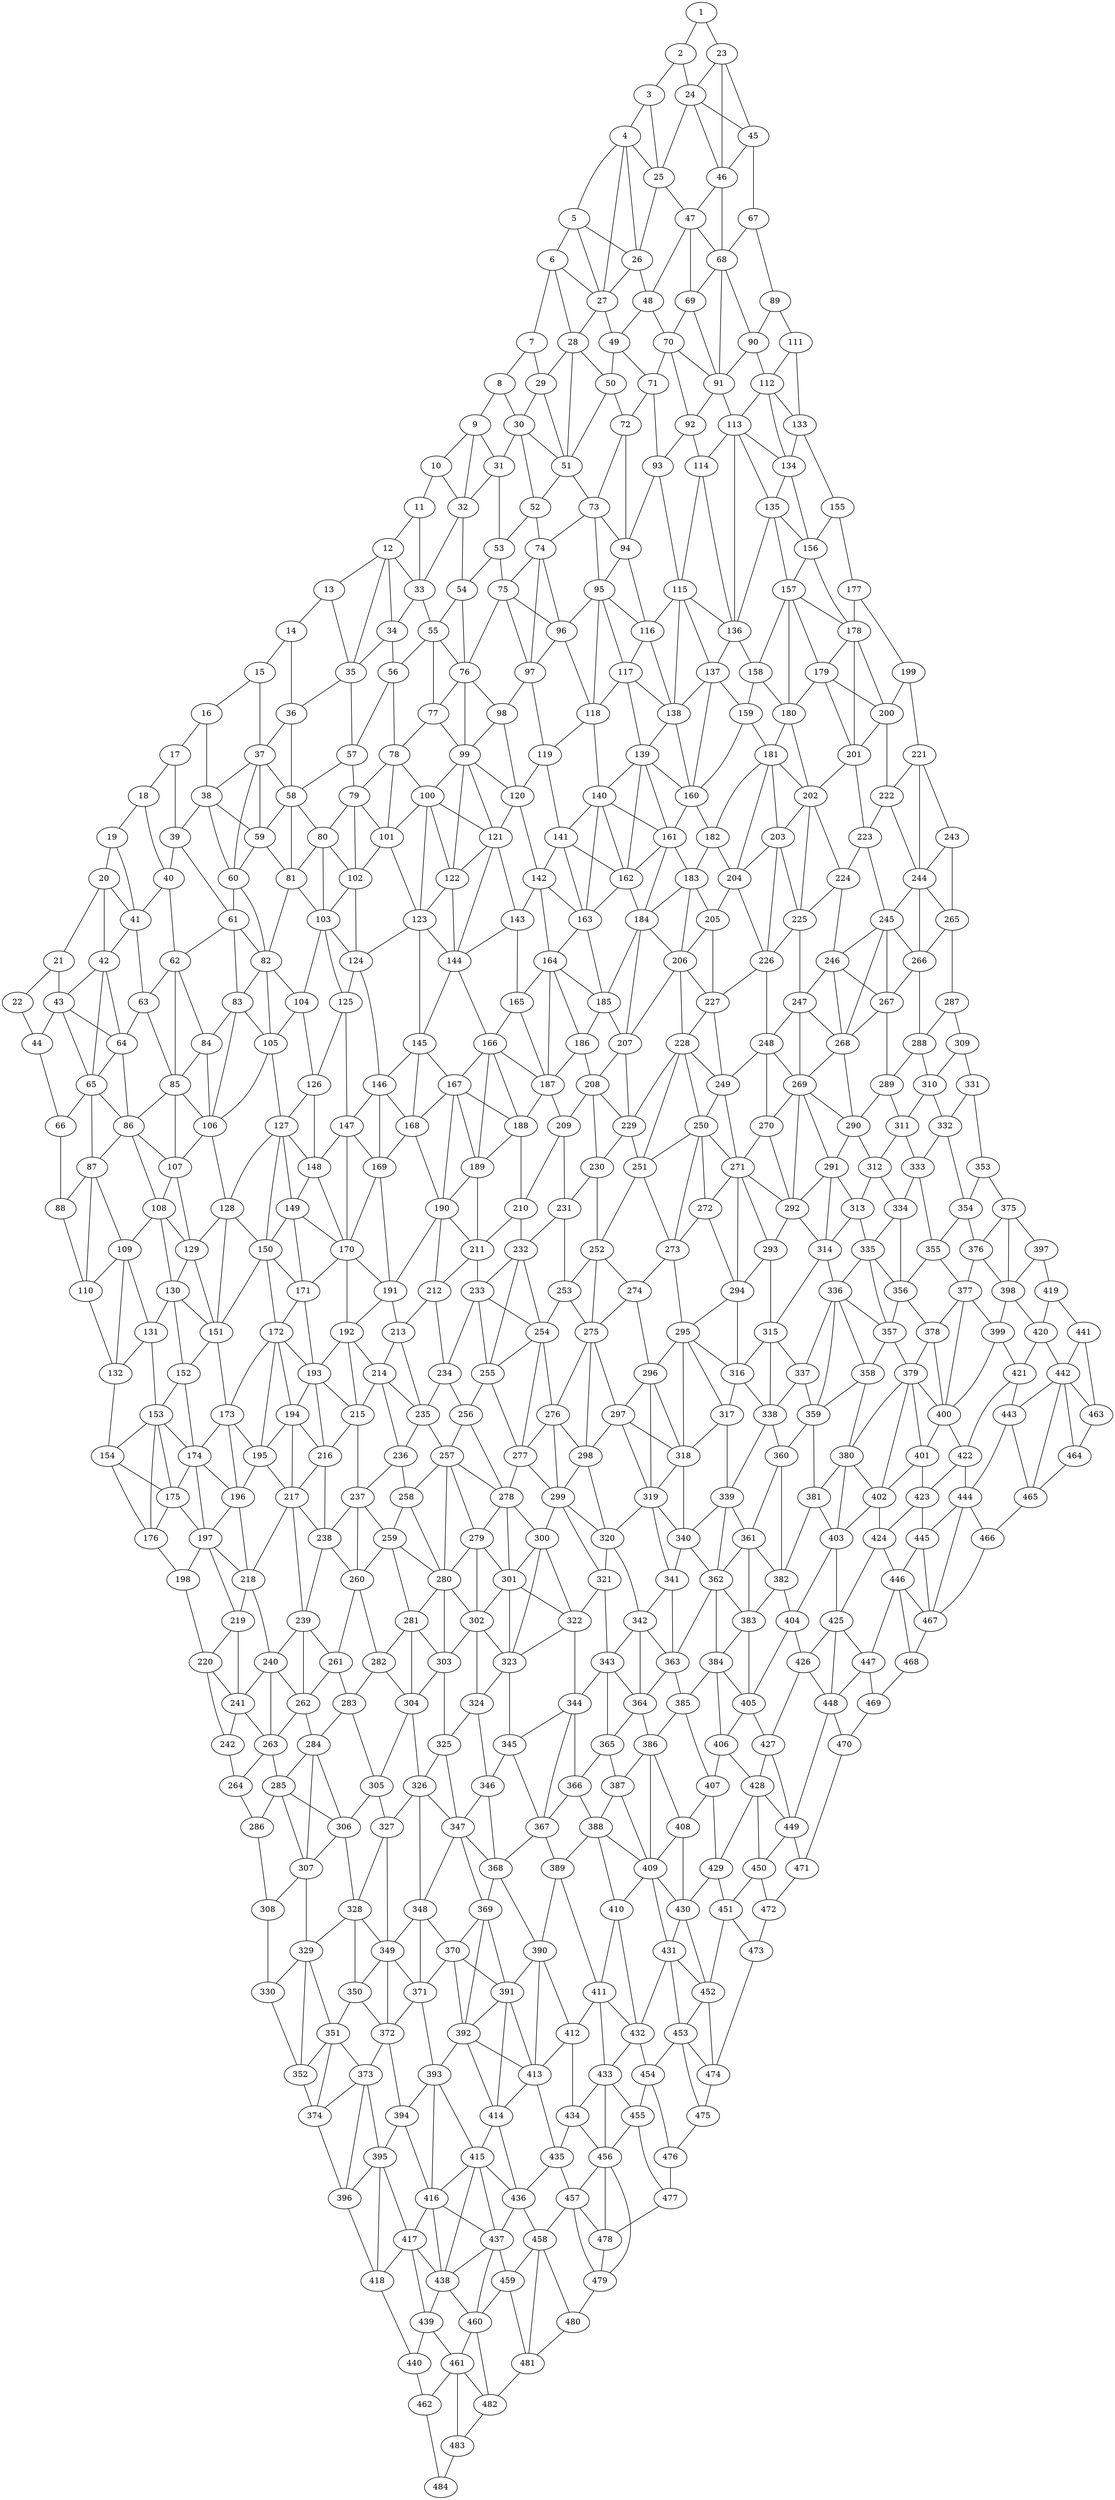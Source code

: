 graph graphname {1--2
1--23
2--3
2--24
3--4
3--25
4--5
4--25
4--26
4--27
5--6
5--26
5--27
6--7
6--27
6--28
7--8
7--29
8--9
8--30
9--10
9--31
9--32
10--11
10--32
11--12
11--33
12--13
12--33
12--34
12--35
13--14
13--35
14--15
14--36
15--16
15--37
16--17
16--38
17--18
17--39
18--19
18--40
19--20
19--41
20--21
20--41
20--42
21--22
21--43
22--44
23--24
23--45
23--46
24--25
24--45
24--46
25--26
25--47
26--27
26--48
27--28
27--49
28--29
28--50
28--51
29--30
29--51
30--31
30--51
30--52
31--32
31--53
32--33
32--54
33--34
33--55
34--35
34--56
35--36
35--57
36--37
36--58
37--38
37--58
37--59
37--60
38--39
38--59
38--60
39--40
39--61
40--41
40--62
41--42
41--63
42--43
42--64
42--65
43--44
43--64
43--65
44--66
45--46
45--67
46--47
46--68
47--48
47--68
47--69
48--49
48--70
49--50
49--71
50--51
50--72
51--52
51--73
52--53
52--74
53--54
53--75
54--55
54--76
55--56
55--76
55--77
56--57
56--78
57--58
57--79
58--59
58--80
58--81
59--60
59--81
60--61
60--82
61--62
61--82
61--83
62--63
62--84
62--85
63--64
63--85
64--65
64--86
65--66
65--86
65--87
66--88
67--68
67--89
68--69
68--90
68--91
69--70
69--91
70--71
70--91
70--92
71--72
71--93
72--73
72--94
73--74
73--94
73--95
74--75
74--96
74--97
75--76
75--96
75--97
76--77
76--98
76--99
77--78
77--99
78--79
78--100
78--101
79--80
79--101
79--102
80--81
80--102
80--103
81--82
81--103
82--83
82--104
82--105
83--84
83--105
83--106
84--85
84--106
85--86
85--106
85--107
86--87
86--107
86--108
87--88
87--109
87--110
88--110
89--90
89--111
90--91
90--112
91--92
91--113
92--93
92--114
93--94
93--115
94--95
94--116
95--96
95--116
95--117
95--118
96--97
96--118
97--98
97--119
98--99
98--120
99--100
99--120
99--121
99--122
100--101
100--121
100--122
100--123
101--102
101--123
102--103
102--124
103--104
103--124
103--125
104--105
104--126
105--106
105--127
106--107
106--128
107--108
107--129
108--109
108--129
108--130
109--110
109--131
109--132
110--132
111--112
111--133
112--113
112--133
112--134
113--114
113--134
113--135
113--136
114--115
114--136
115--116
115--136
115--137
115--138
116--117
116--138
117--118
117--138
117--139
118--119
118--140
119--120
119--141
120--121
120--142
121--122
121--143
121--144
122--123
122--144
123--124
123--144
123--145
124--125
124--146
125--126
125--147
126--127
126--148
127--128
127--148
127--149
127--150
128--129
128--150
128--151
129--130
129--151
130--131
130--151
130--152
131--132
131--153
132--154
133--134
133--155
134--135
134--156
135--136
135--156
135--157
136--137
136--158
137--138
137--159
137--160
138--139
138--160
139--140
139--160
139--161
139--162
140--141
140--161
140--162
140--163
141--142
141--162
141--163
142--143
142--163
142--164
143--144
143--165
144--145
144--166
145--146
145--167
145--168
146--147
146--168
146--169
147--148
147--169
147--170
148--149
148--170
149--150
149--170
149--171
150--151
150--171
150--172
151--152
151--173
152--153
152--174
153--154
153--174
153--175
153--176
154--175
154--176
155--156
155--177
156--157
156--178
157--158
157--178
157--179
157--180
158--159
158--180
159--160
159--181
160--161
160--182
161--162
161--183
161--184
162--163
162--184
163--164
163--185
164--165
164--185
164--186
164--187
165--166
165--187
166--167
166--187
166--188
166--189
167--168
167--188
167--189
167--190
168--169
168--190
169--170
169--191
170--171
170--191
170--192
171--172
171--193
172--173
172--193
172--194
172--195
173--174
173--195
173--196
174--175
174--196
174--197
175--176
175--197
176--198
177--178
177--199
178--179
178--200
178--201
179--180
179--200
179--201
180--181
180--202
181--182
181--202
181--203
181--204
182--183
182--204
183--184
183--205
183--206
184--185
184--206
184--207
185--186
185--207
186--187
186--208
187--188
187--209
188--189
188--210
189--190
189--211
190--191
190--211
190--212
191--192
191--213
192--193
192--214
192--215
193--194
193--215
193--216
194--195
194--216
194--217
195--196
195--217
196--197
196--218
197--198
197--218
197--219
198--220
199--200
199--221
200--201
200--222
201--202
201--223
202--203
202--224
202--225
203--204
203--225
203--226
204--205
204--226
205--206
205--227
206--207
206--227
206--228
207--208
207--229
208--209
208--229
208--230
209--210
209--231
210--211
210--232
211--212
211--233
212--213
212--234
213--214
213--235
214--215
214--235
214--236
215--216
215--237
216--217
216--238
217--218
217--238
217--239
218--219
218--240
219--220
219--241
220--241
220--242
221--222
221--243
221--244
222--223
222--244
223--224
223--245
224--225
224--246
225--226
225--247
226--227
226--248
227--228
227--249
228--229
228--249
228--250
228--251
229--230
229--251
230--231
230--252
231--232
231--253
232--233
232--254
232--255
233--234
233--254
233--255
234--235
234--256
235--236
235--257
236--237
236--258
237--238
237--259
237--260
238--239
238--260
239--240
239--261
239--262
240--241
240--262
240--263
241--242
241--263
242--264
243--244
243--265
244--245
244--265
244--266
245--246
245--266
245--267
245--268
246--247
246--267
246--268
247--248
247--268
247--269
248--249
248--269
248--270
249--250
249--271
250--251
250--271
250--272
250--273
251--252
251--273
252--253
252--274
252--275
253--254
253--275
254--255
254--276
254--277
255--256
255--277
256--257
256--278
257--258
257--278
257--279
257--280
258--259
258--280
259--260
259--280
259--281
260--261
260--282
261--262
261--283
262--263
262--284
263--264
263--285
264--286
265--266
265--287
266--267
266--288
267--268
267--289
268--269
268--290
269--270
269--290
269--291
269--292
270--271
270--292
271--272
271--292
271--293
271--294
272--273
272--294
273--274
273--295
274--275
274--296
275--276
275--297
275--298
276--277
276--298
276--299
277--278
277--299
278--279
278--300
278--301
279--280
279--301
279--302
280--281
280--302
280--303
281--282
281--303
281--304
282--283
282--304
283--284
283--305
284--285
284--306
284--307
285--286
285--306
285--307
286--308
287--288
287--309
288--289
288--310
289--290
289--311
290--291
290--312
291--292
291--313
291--314
292--293
292--314
293--294
293--315
294--295
294--316
295--296
295--316
295--317
295--318
296--297
296--318
296--319
297--298
297--318
297--319
298--299
298--320
299--300
299--320
299--321
300--301
300--322
300--323
301--302
301--322
301--323
302--303
302--323
302--324
303--304
303--325
304--305
304--326
305--306
305--327
306--307
306--328
307--308
307--329
308--330
309--310
309--331
310--311
310--332
311--312
311--333
312--313
312--334
313--314
313--335
314--315
314--336
315--316
315--337
315--338
316--317
316--338
317--318
317--339
318--319
318--340
319--320
319--340
319--341
320--321
320--342
321--322
321--343
322--323
322--344
323--324
323--345
324--325
324--346
325--326
325--347
326--327
326--347
326--348
327--328
327--349
328--329
328--349
328--350
329--330
329--351
329--352
330--352
331--332
331--353
332--333
332--354
333--334
333--355
334--335
334--356
335--336
335--356
335--357
336--337
336--357
336--358
336--359
337--338
337--359
338--339
338--360
339--340
339--361
339--362
340--341
340--362
341--342
341--363
342--343
342--363
342--364
343--344
343--364
343--365
344--345
344--366
344--367
345--346
345--367
346--347
346--368
347--348
347--368
347--369
348--349
348--370
348--371
349--350
349--371
349--372
350--351
350--372
351--352
351--373
351--374
352--374
353--354
353--375
354--355
354--376
355--356
355--377
356--357
356--378
357--358
357--379
358--359
358--380
359--360
359--381
360--361
360--382
361--362
361--382
361--383
362--363
362--383
362--384
363--364
363--385
364--365
364--386
365--366
365--387
366--367
366--388
367--368
367--389
368--369
368--390
369--370
369--391
369--392
370--371
370--391
370--392
371--372
371--393
372--373
372--394
373--374
373--395
373--396
374--396
375--376
375--397
375--398
376--377
376--398
377--378
377--399
377--400
378--379
378--400
379--380
379--400
379--401
379--402
380--381
380--402
380--403
381--382
381--403
382--383
382--404
383--384
383--405
384--385
384--405
384--406
385--386
385--407
386--387
386--408
386--409
387--388
387--409
388--389
388--409
388--410
389--390
389--411
390--391
390--412
390--413
391--392
391--413
391--414
392--393
392--413
392--414
393--394
393--415
393--416
394--395
394--416
395--396
395--417
395--418
396--418
397--398
397--419
398--399
398--420
399--400
399--421
400--401
400--422
401--402
401--423
402--403
402--424
403--404
403--425
404--405
404--426
405--406
405--427
406--407
406--428
407--408
407--429
408--409
408--430
409--410
409--430
409--431
410--411
410--432
411--412
411--432
411--433
412--413
412--434
413--414
413--435
414--415
414--436
415--416
415--436
415--437
415--438
416--417
416--437
416--438
417--418
417--438
417--439
418--440
419--420
419--441
420--421
420--442
421--422
421--443
422--423
422--444
423--424
423--445
424--425
424--446
425--426
425--447
425--448
426--427
426--448
427--428
427--449
428--429
428--449
428--450
429--430
429--451
430--431
430--452
431--432
431--452
431--453
432--433
432--454
433--434
433--455
433--456
434--435
434--456
435--436
435--457
436--437
436--458
437--438
437--459
437--460
438--439
438--460
439--440
439--461
440--462
441--442
441--463
442--443
442--463
442--464
442--465
443--444
443--465
444--445
444--466
444--467
445--446
445--467
446--447
446--467
446--468
447--448
447--469
448--449
448--470
449--450
449--471
450--451
450--472
451--452
451--473
452--453
452--474
453--454
453--474
453--475
454--455
454--476
455--456
455--477
456--457
456--478
456--479
457--458
457--478
457--479
458--459
458--480
458--481
459--460
459--481
460--461
460--482
461--462
461--482
461--483
462--484
463--464
464--465
465--466
466--467
467--468
468--469
469--470
470--471
471--472
472--473
473--474
474--475
475--476
476--477
477--478
478--479
479--480
480--481
481--482
482--483
483--484
}